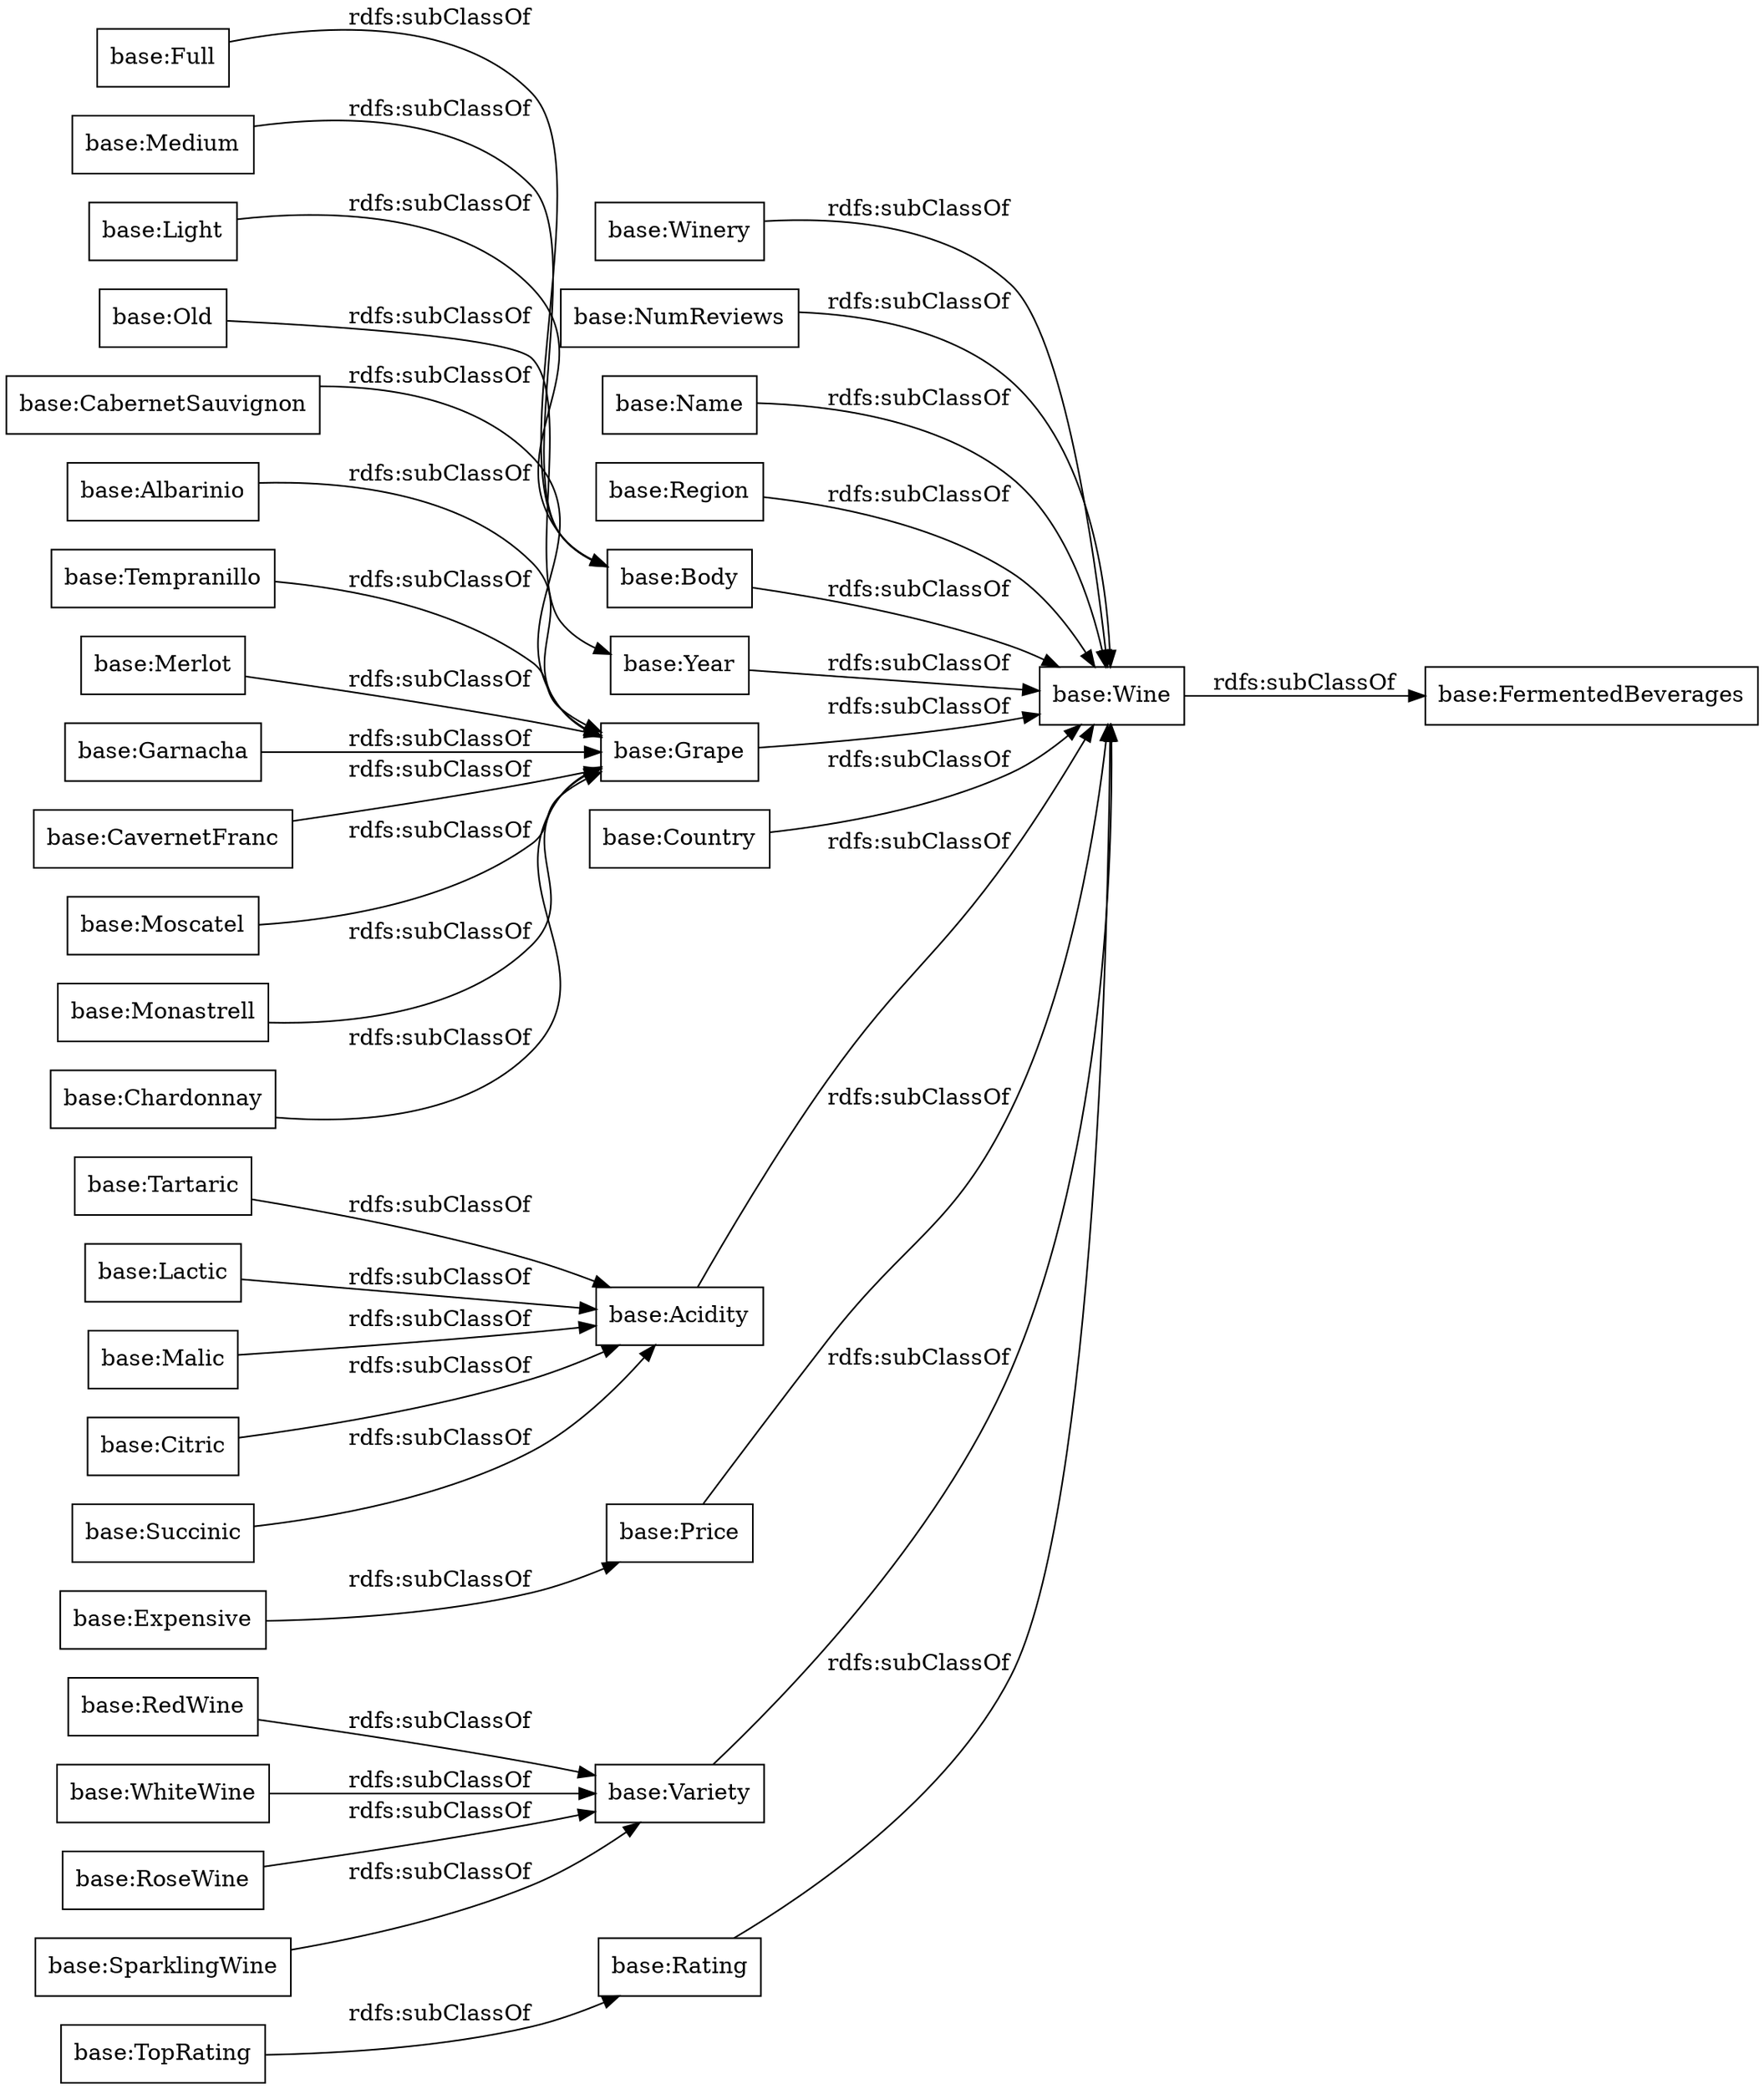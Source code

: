 digraph ar2dtool_diagram { 
rankdir=LR;
size="1000"
node [shape = rectangle, color="black"]; "base:Rating" "base:FermentedBeverages" "base:Expensive" "base:Full" "base:RedWine" "base:Tartaric" "base:CabernetSauvignon" "base:Winery" "base:WhiteWine" "base:Lactic" "base:Malic" "base:Albarinio" "base:TopRating" "base:NumReviews" "base:Name" "base:Tempranillo" "base:RoseWine" "base:Wine" "base:Medium" "base:Citric" "base:Region" "base:Old" "base:Body" "base:Merlot" "base:Garnacha" "base:CavernetFranc" "base:Year" "base:Moscatel" "base:Monastrell" "base:Grape" "base:Light" "base:Country" "base:Acidity" "base:Chardonnay" "base:SparklingWine" "base:Succinic" "base:Price" "base:Variety" ; /*classes style*/
	"base:Region" -> "base:Wine" [ label = "rdfs:subClassOf" ];
	"base:Acidity" -> "base:Wine" [ label = "rdfs:subClassOf" ];
	"base:WhiteWine" -> "base:Variety" [ label = "rdfs:subClassOf" ];
	"base:TopRating" -> "base:Rating" [ label = "rdfs:subClassOf" ];
	"base:Tempranillo" -> "base:Grape" [ label = "rdfs:subClassOf" ];
	"base:Light" -> "base:Body" [ label = "rdfs:subClassOf" ];
	"base:Expensive" -> "base:Price" [ label = "rdfs:subClassOf" ];
	"base:Variety" -> "base:Wine" [ label = "rdfs:subClassOf" ];
	"base:RedWine" -> "base:Variety" [ label = "rdfs:subClassOf" ];
	"base:Rating" -> "base:Wine" [ label = "rdfs:subClassOf" ];
	"base:NumReviews" -> "base:Wine" [ label = "rdfs:subClassOf" ];
	"base:Citric" -> "base:Acidity" [ label = "rdfs:subClassOf" ];
	"base:Tartaric" -> "base:Acidity" [ label = "rdfs:subClassOf" ];
	"base:Albarinio" -> "base:Grape" [ label = "rdfs:subClassOf" ];
	"base:Grape" -> "base:Wine" [ label = "rdfs:subClassOf" ];
	"base:CavernetFranc" -> "base:Grape" [ label = "rdfs:subClassOf" ];
	"base:Body" -> "base:Wine" [ label = "rdfs:subClassOf" ];
	"base:Price" -> "base:Wine" [ label = "rdfs:subClassOf" ];
	"base:Succinic" -> "base:Acidity" [ label = "rdfs:subClassOf" ];
	"base:Malic" -> "base:Acidity" [ label = "rdfs:subClassOf" ];
	"base:Merlot" -> "base:Grape" [ label = "rdfs:subClassOf" ];
	"base:Country" -> "base:Wine" [ label = "rdfs:subClassOf" ];
	"base:Garnacha" -> "base:Grape" [ label = "rdfs:subClassOf" ];
	"base:Wine" -> "base:FermentedBeverages" [ label = "rdfs:subClassOf" ];
	"base:SparklingWine" -> "base:Variety" [ label = "rdfs:subClassOf" ];
	"base:Moscatel" -> "base:Grape" [ label = "rdfs:subClassOf" ];
	"base:CabernetSauvignon" -> "base:Grape" [ label = "rdfs:subClassOf" ];
	"base:Name" -> "base:Wine" [ label = "rdfs:subClassOf" ];
	"base:Full" -> "base:Body" [ label = "rdfs:subClassOf" ];
	"base:Year" -> "base:Wine" [ label = "rdfs:subClassOf" ];
	"base:RoseWine" -> "base:Variety" [ label = "rdfs:subClassOf" ];
	"base:Monastrell" -> "base:Grape" [ label = "rdfs:subClassOf" ];
	"base:Chardonnay" -> "base:Grape" [ label = "rdfs:subClassOf" ];
	"base:Old" -> "base:Year" [ label = "rdfs:subClassOf" ];
	"base:Lactic" -> "base:Acidity" [ label = "rdfs:subClassOf" ];
	"base:Winery" -> "base:Wine" [ label = "rdfs:subClassOf" ];
	"base:Medium" -> "base:Body" [ label = "rdfs:subClassOf" ];

}
